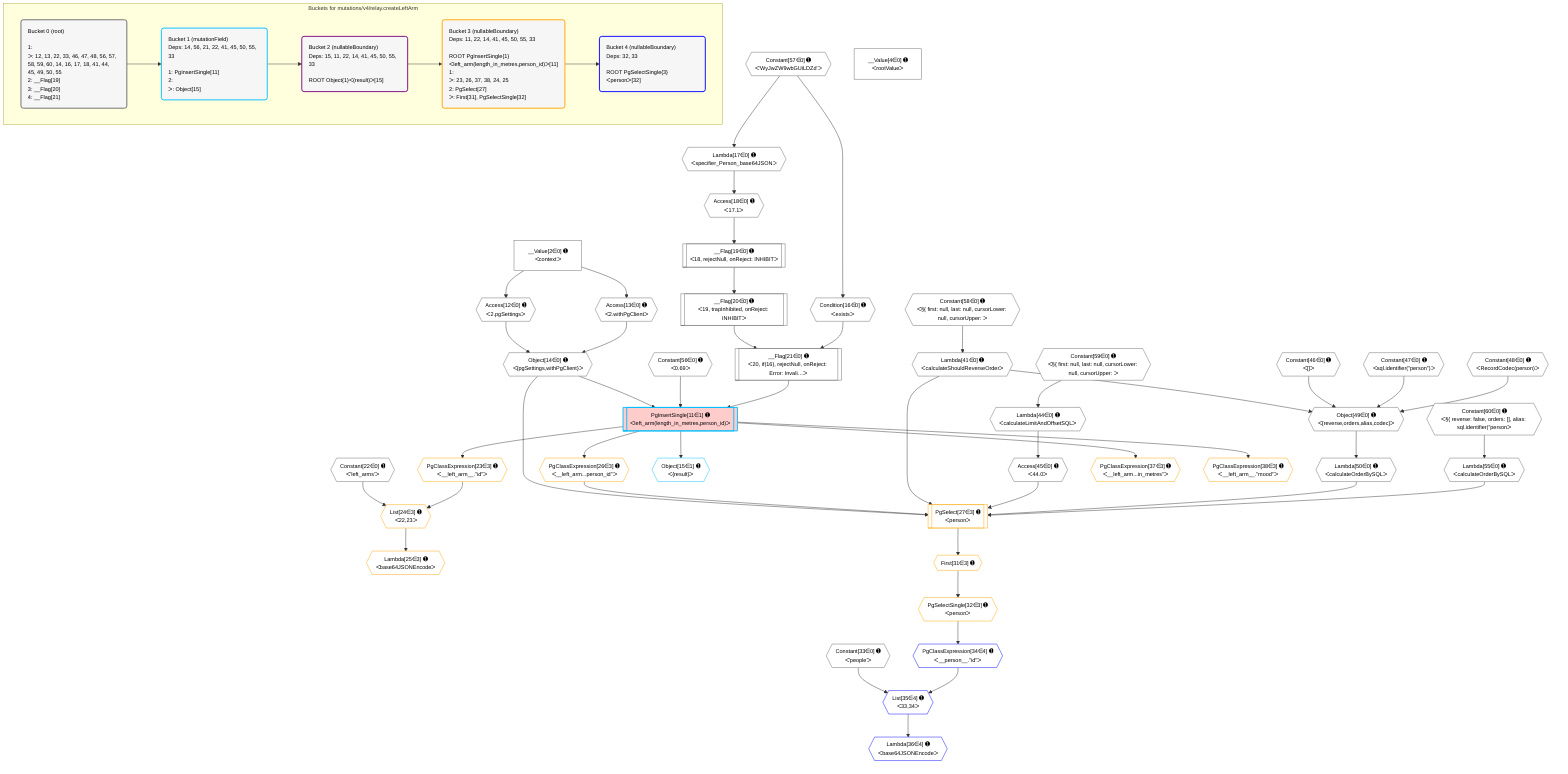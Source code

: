 %%{init: {'themeVariables': { 'fontSize': '12px'}}}%%
graph TD
    classDef path fill:#eee,stroke:#000,color:#000
    classDef plan fill:#fff,stroke-width:1px,color:#000
    classDef itemplan fill:#fff,stroke-width:2px,color:#000
    classDef unbatchedplan fill:#dff,stroke-width:1px,color:#000
    classDef sideeffectplan fill:#fcc,stroke-width:2px,color:#000
    classDef bucket fill:#f6f6f6,color:#000,stroke-width:2px,text-align:left


    %% plan dependencies
    Object49{{"Object[49∈0] ➊<br />ᐸ{reverse,orders,alias,codec}ᐳ"}}:::plan
    Lambda41{{"Lambda[41∈0] ➊<br />ᐸcalculateShouldReverseOrderᐳ"}}:::plan
    Constant46{{"Constant[46∈0] ➊<br />ᐸ[]ᐳ"}}:::plan
    Constant47{{"Constant[47∈0] ➊<br />ᐸsql.identifier(”person”)ᐳ"}}:::plan
    Constant48{{"Constant[48∈0] ➊<br />ᐸRecordCodec(person)ᐳ"}}:::plan
    Lambda41 & Constant46 & Constant47 & Constant48 --> Object49
    Object14{{"Object[14∈0] ➊<br />ᐸ{pgSettings,withPgClient}ᐳ"}}:::plan
    Access12{{"Access[12∈0] ➊<br />ᐸ2.pgSettingsᐳ"}}:::plan
    Access13{{"Access[13∈0] ➊<br />ᐸ2.withPgClientᐳ"}}:::plan
    Access12 & Access13 --> Object14
    __Flag21[["__Flag[21∈0] ➊<br />ᐸ20, if(16), rejectNull, onReject: Error: Invali…ᐳ"]]:::plan
    __Flag20[["__Flag[20∈0] ➊<br />ᐸ19, trapInhibited, onReject: INHIBITᐳ"]]:::plan
    Condition16{{"Condition[16∈0] ➊<br />ᐸexistsᐳ"}}:::plan
    __Flag20 & Condition16 --> __Flag21
    __Value2["__Value[2∈0] ➊<br />ᐸcontextᐳ"]:::plan
    __Value2 --> Access12
    __Value2 --> Access13
    Constant57{{"Constant[57∈0] ➊<br />ᐸ'WyJwZW9wbGUiLDZd'ᐳ"}}:::plan
    Constant57 --> Condition16
    Lambda17{{"Lambda[17∈0] ➊<br />ᐸspecifier_Person_base64JSONᐳ"}}:::plan
    Constant57 --> Lambda17
    Access18{{"Access[18∈0] ➊<br />ᐸ17.1ᐳ"}}:::plan
    Lambda17 --> Access18
    __Flag19[["__Flag[19∈0] ➊<br />ᐸ18, rejectNull, onReject: INHIBITᐳ"]]:::plan
    Access18 --> __Flag19
    __Flag19 --> __Flag20
    Constant58{{"Constant[58∈0] ➊<br />ᐸ§{ first: null, last: null, cursorLower: null, cursorUpper: ᐳ"}}:::plan
    Constant58 --> Lambda41
    Lambda44{{"Lambda[44∈0] ➊<br />ᐸcalculateLimitAndOffsetSQLᐳ"}}:::plan
    Constant59{{"Constant[59∈0] ➊<br />ᐸ§{ first: null, last: null, cursorLower: null, cursorUpper: ᐳ"}}:::plan
    Constant59 --> Lambda44
    Access45{{"Access[45∈0] ➊<br />ᐸ44.0ᐳ"}}:::plan
    Lambda44 --> Access45
    Lambda50{{"Lambda[50∈0] ➊<br />ᐸcalculateOrderBySQLᐳ"}}:::plan
    Object49 --> Lambda50
    Lambda55{{"Lambda[55∈0] ➊<br />ᐸcalculateOrderBySQLᐳ"}}:::plan
    Constant60{{"Constant[60∈0] ➊<br />ᐸ§{ reverse: false, orders: [], alias: sql.identifier(”personᐳ"}}:::plan
    Constant60 --> Lambda55
    __Value4["__Value[4∈0] ➊<br />ᐸrootValueᐳ"]:::plan
    Constant22{{"Constant[22∈0] ➊<br />ᐸ'left_arms'ᐳ"}}:::plan
    Constant33{{"Constant[33∈0] ➊<br />ᐸ'people'ᐳ"}}:::plan
    Constant56{{"Constant[56∈0] ➊<br />ᐸ0.69ᐳ"}}:::plan
    PgInsertSingle11[["PgInsertSingle[11∈1] ➊<br />ᐸleft_arm(length_in_metres,person_id)ᐳ"]]:::sideeffectplan
    Object14 & Constant56 & __Flag21 --> PgInsertSingle11
    Object15{{"Object[15∈1] ➊<br />ᐸ{result}ᐳ"}}:::plan
    PgInsertSingle11 --> Object15
    PgSelect27[["PgSelect[27∈3] ➊<br />ᐸpersonᐳ"]]:::plan
    PgClassExpression26{{"PgClassExpression[26∈3] ➊<br />ᐸ__left_arm...person_id”ᐳ"}}:::plan
    Object14 & PgClassExpression26 & Lambda41 & Access45 & Lambda50 & Lambda55 --> PgSelect27
    List24{{"List[24∈3] ➊<br />ᐸ22,23ᐳ"}}:::plan
    PgClassExpression23{{"PgClassExpression[23∈3] ➊<br />ᐸ__left_arm__.”id”ᐳ"}}:::plan
    Constant22 & PgClassExpression23 --> List24
    PgInsertSingle11 --> PgClassExpression23
    Lambda25{{"Lambda[25∈3] ➊<br />ᐸbase64JSONEncodeᐳ"}}:::plan
    List24 --> Lambda25
    PgInsertSingle11 --> PgClassExpression26
    First31{{"First[31∈3] ➊"}}:::plan
    PgSelect27 --> First31
    PgSelectSingle32{{"PgSelectSingle[32∈3] ➊<br />ᐸpersonᐳ"}}:::plan
    First31 --> PgSelectSingle32
    PgClassExpression37{{"PgClassExpression[37∈3] ➊<br />ᐸ__left_arm...in_metres”ᐳ"}}:::plan
    PgInsertSingle11 --> PgClassExpression37
    PgClassExpression38{{"PgClassExpression[38∈3] ➊<br />ᐸ__left_arm__.”mood”ᐳ"}}:::plan
    PgInsertSingle11 --> PgClassExpression38
    List35{{"List[35∈4] ➊<br />ᐸ33,34ᐳ"}}:::plan
    PgClassExpression34{{"PgClassExpression[34∈4] ➊<br />ᐸ__person__.”id”ᐳ"}}:::plan
    Constant33 & PgClassExpression34 --> List35
    PgSelectSingle32 --> PgClassExpression34
    Lambda36{{"Lambda[36∈4] ➊<br />ᐸbase64JSONEncodeᐳ"}}:::plan
    List35 --> Lambda36

    %% define steps

    subgraph "Buckets for mutations/v4/relay.createLeftArm"
    Bucket0("Bucket 0 (root)<br /><br />1: <br />ᐳ: 12, 13, 22, 33, 46, 47, 48, 56, 57, 58, 59, 60, 14, 16, 17, 18, 41, 44, 45, 49, 50, 55<br />2: __Flag[19]<br />3: __Flag[20]<br />4: __Flag[21]"):::bucket
    classDef bucket0 stroke:#696969
    class Bucket0,__Value2,__Value4,Access12,Access13,Object14,Condition16,Lambda17,Access18,__Flag19,__Flag20,__Flag21,Constant22,Constant33,Lambda41,Lambda44,Access45,Constant46,Constant47,Constant48,Object49,Lambda50,Lambda55,Constant56,Constant57,Constant58,Constant59,Constant60 bucket0
    Bucket1("Bucket 1 (mutationField)<br />Deps: 14, 56, 21, 22, 41, 45, 50, 55, 33<br /><br />1: PgInsertSingle[11]<br />2: <br />ᐳ: Object[15]"):::bucket
    classDef bucket1 stroke:#00bfff
    class Bucket1,PgInsertSingle11,Object15 bucket1
    Bucket2("Bucket 2 (nullableBoundary)<br />Deps: 15, 11, 22, 14, 41, 45, 50, 55, 33<br /><br />ROOT Object{1}ᐸ{result}ᐳ[15]"):::bucket
    classDef bucket2 stroke:#7f007f
    class Bucket2 bucket2
    Bucket3("Bucket 3 (nullableBoundary)<br />Deps: 11, 22, 14, 41, 45, 50, 55, 33<br /><br />ROOT PgInsertSingle{1}ᐸleft_arm(length_in_metres,person_id)ᐳ[11]<br />1: <br />ᐳ: 23, 26, 37, 38, 24, 25<br />2: PgSelect[27]<br />ᐳ: First[31], PgSelectSingle[32]"):::bucket
    classDef bucket3 stroke:#ffa500
    class Bucket3,PgClassExpression23,List24,Lambda25,PgClassExpression26,PgSelect27,First31,PgSelectSingle32,PgClassExpression37,PgClassExpression38 bucket3
    Bucket4("Bucket 4 (nullableBoundary)<br />Deps: 32, 33<br /><br />ROOT PgSelectSingle{3}ᐸpersonᐳ[32]"):::bucket
    classDef bucket4 stroke:#0000ff
    class Bucket4,PgClassExpression34,List35,Lambda36 bucket4
    Bucket0 --> Bucket1
    Bucket1 --> Bucket2
    Bucket2 --> Bucket3
    Bucket3 --> Bucket4
    end